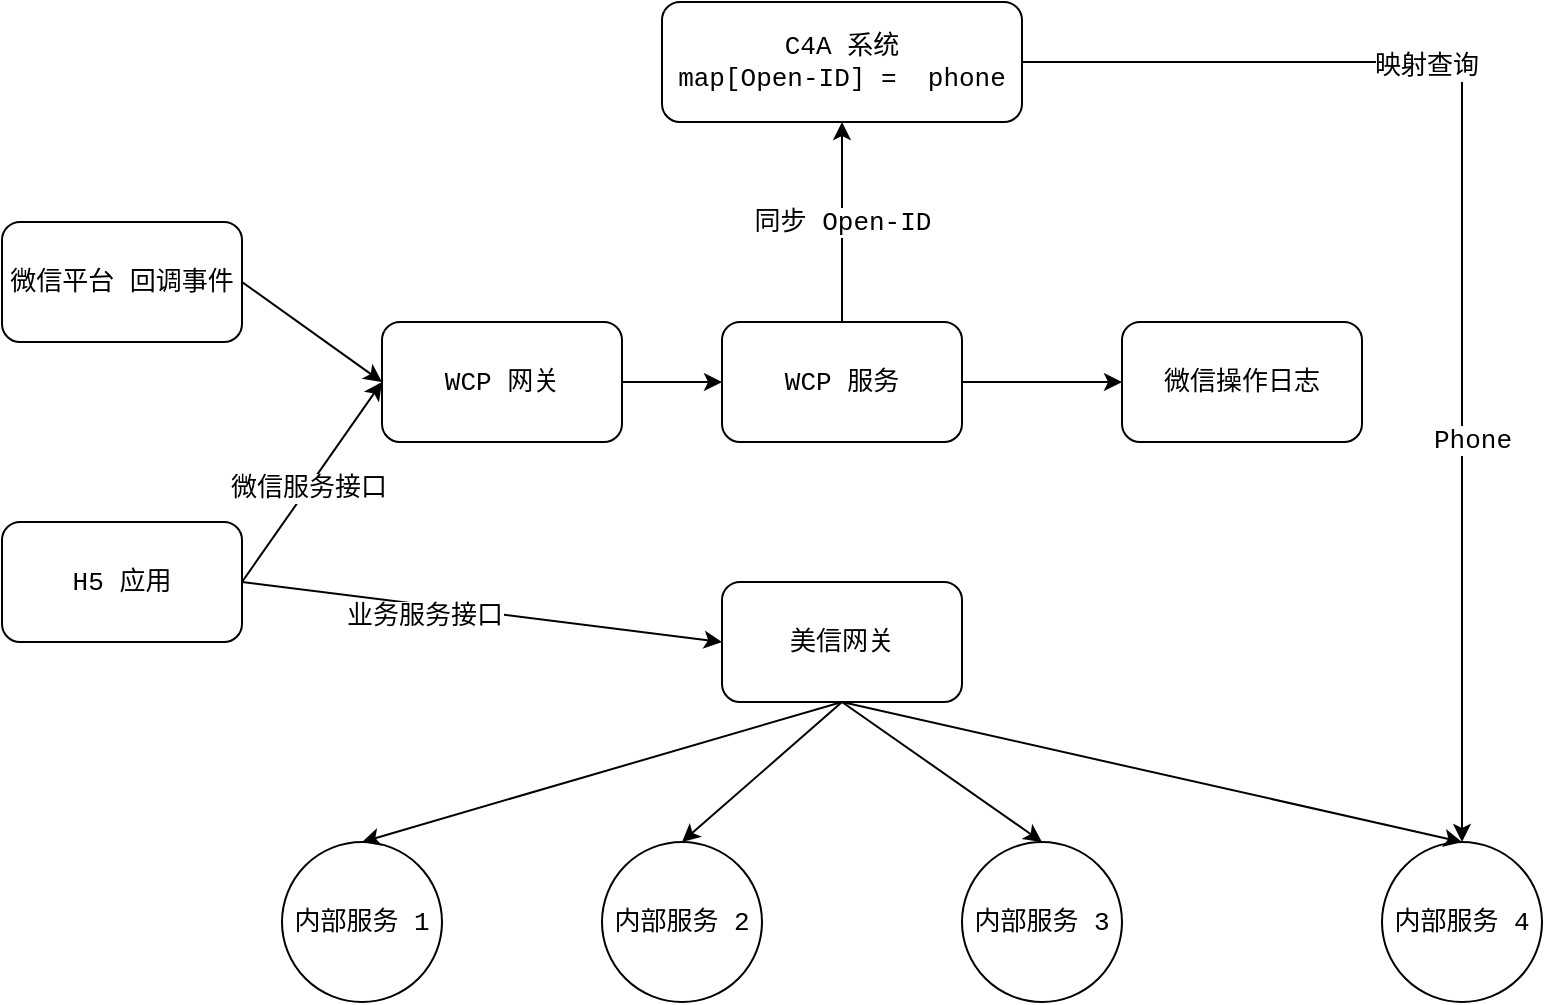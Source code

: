 <mxfile version="16.1.2" type="github">
  <diagram id="RHrAsNl2eKFM6IywQGtZ" name="Page-1">
    <mxGraphModel dx="1426" dy="767" grid="1" gridSize="10" guides="1" tooltips="1" connect="1" arrows="1" fold="1" page="1" pageScale="1" pageWidth="827" pageHeight="1169" math="0" shadow="0">
      <root>
        <mxCell id="0" />
        <mxCell id="1" parent="0" />
        <mxCell id="leEyr6K9Stxe16bYouUU-14" value="微信平台 回调事件" style="rounded=1;whiteSpace=wrap;html=1;fontFamily=Courier New;fontSize=13;" vertex="1" parent="1">
          <mxGeometry x="30" y="130" width="120" height="60" as="geometry" />
        </mxCell>
        <mxCell id="leEyr6K9Stxe16bYouUU-15" value="WCP 服务" style="rounded=1;whiteSpace=wrap;html=1;fontFamily=Courier New;fontSize=13;" vertex="1" parent="1">
          <mxGeometry x="390" y="180" width="120" height="60" as="geometry" />
        </mxCell>
        <mxCell id="leEyr6K9Stxe16bYouUU-18" style="edgeStyle=orthogonalEdgeStyle;rounded=0;orthogonalLoop=1;jettySize=auto;html=1;exitX=1;exitY=0.5;exitDx=0;exitDy=0;entryX=0;entryY=0.5;entryDx=0;entryDy=0;fontFamily=Courier New;fontSize=13;" edge="1" parent="1" source="leEyr6K9Stxe16bYouUU-16" target="leEyr6K9Stxe16bYouUU-15">
          <mxGeometry relative="1" as="geometry" />
        </mxCell>
        <mxCell id="leEyr6K9Stxe16bYouUU-16" value="WCP 网关" style="rounded=1;whiteSpace=wrap;html=1;fontFamily=Courier New;fontSize=13;" vertex="1" parent="1">
          <mxGeometry x="220" y="180" width="120" height="60" as="geometry" />
        </mxCell>
        <mxCell id="leEyr6K9Stxe16bYouUU-19" value="美信网关" style="rounded=1;whiteSpace=wrap;html=1;fontFamily=Courier New;fontSize=13;" vertex="1" parent="1">
          <mxGeometry x="390" y="310" width="120" height="60" as="geometry" />
        </mxCell>
        <mxCell id="leEyr6K9Stxe16bYouUU-21" value="内部服务 1" style="ellipse;whiteSpace=wrap;html=1;aspect=fixed;fontFamily=Courier New;fontSize=13;" vertex="1" parent="1">
          <mxGeometry x="170" y="440" width="80" height="80" as="geometry" />
        </mxCell>
        <mxCell id="leEyr6K9Stxe16bYouUU-22" value="内部服务 2" style="ellipse;whiteSpace=wrap;html=1;aspect=fixed;fontFamily=Courier New;fontSize=13;" vertex="1" parent="1">
          <mxGeometry x="330" y="440" width="80" height="80" as="geometry" />
        </mxCell>
        <mxCell id="leEyr6K9Stxe16bYouUU-23" value="内部服务 3" style="ellipse;whiteSpace=wrap;html=1;aspect=fixed;fontFamily=Courier New;fontSize=13;" vertex="1" parent="1">
          <mxGeometry x="510" y="440" width="80" height="80" as="geometry" />
        </mxCell>
        <mxCell id="leEyr6K9Stxe16bYouUU-24" value="" style="endArrow=classic;html=1;rounded=0;fontFamily=Courier New;entryX=0.5;entryY=0;entryDx=0;entryDy=0;fontSize=13;" edge="1" parent="1" target="leEyr6K9Stxe16bYouUU-21">
          <mxGeometry width="50" height="50" relative="1" as="geometry">
            <mxPoint x="450" y="370" as="sourcePoint" />
            <mxPoint x="270" y="340" as="targetPoint" />
          </mxGeometry>
        </mxCell>
        <mxCell id="leEyr6K9Stxe16bYouUU-25" value="" style="endArrow=classic;html=1;rounded=0;fontFamily=Courier New;exitX=0.5;exitY=1;exitDx=0;exitDy=0;entryX=0.5;entryY=0;entryDx=0;entryDy=0;fontSize=13;" edge="1" parent="1" source="leEyr6K9Stxe16bYouUU-19" target="leEyr6K9Stxe16bYouUU-22">
          <mxGeometry width="50" height="50" relative="1" as="geometry">
            <mxPoint x="230" y="370" as="sourcePoint" />
            <mxPoint x="280" y="320" as="targetPoint" />
          </mxGeometry>
        </mxCell>
        <mxCell id="leEyr6K9Stxe16bYouUU-26" value="" style="endArrow=classic;html=1;rounded=0;fontFamily=Courier New;exitX=0.5;exitY=1;exitDx=0;exitDy=0;entryX=0.5;entryY=0;entryDx=0;entryDy=0;fontSize=13;" edge="1" parent="1" source="leEyr6K9Stxe16bYouUU-19" target="leEyr6K9Stxe16bYouUU-23">
          <mxGeometry width="50" height="50" relative="1" as="geometry">
            <mxPoint x="190" y="370" as="sourcePoint" />
            <mxPoint x="240" y="320" as="targetPoint" />
          </mxGeometry>
        </mxCell>
        <mxCell id="leEyr6K9Stxe16bYouUU-27" value="H5 应用" style="rounded=1;whiteSpace=wrap;html=1;fontFamily=Courier New;fontSize=13;" vertex="1" parent="1">
          <mxGeometry x="30" y="280" width="120" height="60" as="geometry" />
        </mxCell>
        <mxCell id="leEyr6K9Stxe16bYouUU-28" value="" style="endArrow=classic;html=1;rounded=0;fontFamily=Courier New;exitX=1;exitY=0.5;exitDx=0;exitDy=0;entryX=0;entryY=0.5;entryDx=0;entryDy=0;fontSize=13;" edge="1" parent="1" source="leEyr6K9Stxe16bYouUU-27" target="leEyr6K9Stxe16bYouUU-16">
          <mxGeometry width="50" height="50" relative="1" as="geometry">
            <mxPoint x="240" y="370" as="sourcePoint" />
            <mxPoint x="200" y="240" as="targetPoint" />
          </mxGeometry>
        </mxCell>
        <mxCell id="leEyr6K9Stxe16bYouUU-31" value="微信服务接口" style="edgeLabel;html=1;align=center;verticalAlign=middle;resizable=0;points=[];fontFamily=Courier New;fontSize=13;" vertex="1" connectable="0" parent="leEyr6K9Stxe16bYouUU-28">
          <mxGeometry x="-0.059" relative="1" as="geometry">
            <mxPoint as="offset" />
          </mxGeometry>
        </mxCell>
        <mxCell id="leEyr6K9Stxe16bYouUU-29" value="" style="endArrow=classic;html=1;rounded=0;fontFamily=Courier New;exitX=1;exitY=0.5;exitDx=0;exitDy=0;fontSize=13;" edge="1" parent="1" source="leEyr6K9Stxe16bYouUU-14">
          <mxGeometry width="50" height="50" relative="1" as="geometry">
            <mxPoint x="140" y="230" as="sourcePoint" />
            <mxPoint x="220" y="210" as="targetPoint" />
          </mxGeometry>
        </mxCell>
        <mxCell id="leEyr6K9Stxe16bYouUU-30" value="" style="endArrow=classic;html=1;rounded=0;fontFamily=Courier New;exitX=1;exitY=0.5;exitDx=0;exitDy=0;entryX=0;entryY=0.5;entryDx=0;entryDy=0;fontSize=13;" edge="1" parent="1" source="leEyr6K9Stxe16bYouUU-27" target="leEyr6K9Stxe16bYouUU-19">
          <mxGeometry width="50" height="50" relative="1" as="geometry">
            <mxPoint x="230" y="390" as="sourcePoint" />
            <mxPoint x="280" y="340" as="targetPoint" />
          </mxGeometry>
        </mxCell>
        <mxCell id="leEyr6K9Stxe16bYouUU-32" value="业务服务接口" style="edgeLabel;html=1;align=center;verticalAlign=middle;resizable=0;points=[];fontFamily=Courier New;fontSize=13;" vertex="1" connectable="0" parent="leEyr6K9Stxe16bYouUU-30">
          <mxGeometry x="-0.237" y="-5" relative="1" as="geometry">
            <mxPoint as="offset" />
          </mxGeometry>
        </mxCell>
        <mxCell id="leEyr6K9Stxe16bYouUU-33" value="微信操作日志" style="rounded=1;whiteSpace=wrap;html=1;fontFamily=Courier New;fontSize=13;" vertex="1" parent="1">
          <mxGeometry x="590" y="180" width="120" height="60" as="geometry" />
        </mxCell>
        <mxCell id="leEyr6K9Stxe16bYouUU-34" value="" style="endArrow=classic;html=1;rounded=0;fontFamily=Courier New;fontSize=13;exitX=1;exitY=0.5;exitDx=0;exitDy=0;entryX=0;entryY=0.5;entryDx=0;entryDy=0;" edge="1" parent="1" source="leEyr6K9Stxe16bYouUU-15" target="leEyr6K9Stxe16bYouUU-33">
          <mxGeometry width="50" height="50" relative="1" as="geometry">
            <mxPoint x="650" y="370" as="sourcePoint" />
            <mxPoint x="700" y="320" as="targetPoint" />
          </mxGeometry>
        </mxCell>
        <mxCell id="leEyr6K9Stxe16bYouUU-35" value="&lt;div&gt;C4A 系统&lt;/div&gt;&lt;div&gt;map[Open-ID] =&amp;nbsp; phone&lt;/div&gt;" style="rounded=1;whiteSpace=wrap;html=1;fontFamily=Courier New;fontSize=13;" vertex="1" parent="1">
          <mxGeometry x="360" y="20" width="180" height="60" as="geometry" />
        </mxCell>
        <mxCell id="leEyr6K9Stxe16bYouUU-36" value="同步 Open-ID" style="endArrow=classic;html=1;rounded=0;fontFamily=Courier New;fontSize=13;exitX=0.5;exitY=0;exitDx=0;exitDy=0;entryX=0.5;entryY=1;entryDx=0;entryDy=0;" edge="1" parent="1" source="leEyr6K9Stxe16bYouUU-15" target="leEyr6K9Stxe16bYouUU-35">
          <mxGeometry width="50" height="50" relative="1" as="geometry">
            <mxPoint x="580" y="350" as="sourcePoint" />
            <mxPoint x="450" y="140" as="targetPoint" />
          </mxGeometry>
        </mxCell>
        <mxCell id="leEyr6K9Stxe16bYouUU-38" value="内部服务 4" style="ellipse;whiteSpace=wrap;html=1;aspect=fixed;fontFamily=Courier New;fontSize=13;" vertex="1" parent="1">
          <mxGeometry x="720" y="440" width="80" height="80" as="geometry" />
        </mxCell>
        <mxCell id="leEyr6K9Stxe16bYouUU-39" value="" style="endArrow=classic;html=1;rounded=0;fontFamily=Courier New;fontSize=13;exitX=1;exitY=0.5;exitDx=0;exitDy=0;entryX=0.5;entryY=0;entryDx=0;entryDy=0;" edge="1" parent="1" source="leEyr6K9Stxe16bYouUU-35" target="leEyr6K9Stxe16bYouUU-38">
          <mxGeometry width="50" height="50" relative="1" as="geometry">
            <mxPoint x="620" y="100" as="sourcePoint" />
            <mxPoint x="670" y="50" as="targetPoint" />
            <Array as="points">
              <mxPoint x="760" y="50" />
            </Array>
          </mxGeometry>
        </mxCell>
        <mxCell id="leEyr6K9Stxe16bYouUU-41" value="映射查询" style="edgeLabel;html=1;align=center;verticalAlign=middle;resizable=0;points=[];fontSize=13;fontFamily=Courier New;" vertex="1" connectable="0" parent="leEyr6K9Stxe16bYouUU-39">
          <mxGeometry x="-0.339" y="-2" relative="1" as="geometry">
            <mxPoint as="offset" />
          </mxGeometry>
        </mxCell>
        <mxCell id="leEyr6K9Stxe16bYouUU-42" value="Phone" style="edgeLabel;html=1;align=center;verticalAlign=middle;resizable=0;points=[];fontSize=13;fontFamily=Courier New;" vertex="1" connectable="0" parent="leEyr6K9Stxe16bYouUU-39">
          <mxGeometry x="0.339" y="5" relative="1" as="geometry">
            <mxPoint as="offset" />
          </mxGeometry>
        </mxCell>
        <mxCell id="leEyr6K9Stxe16bYouUU-43" value="" style="endArrow=classic;html=1;rounded=0;fontFamily=Courier New;fontSize=13;exitX=0.5;exitY=1;exitDx=0;exitDy=0;entryX=0.5;entryY=0;entryDx=0;entryDy=0;" edge="1" parent="1" source="leEyr6K9Stxe16bYouUU-19" target="leEyr6K9Stxe16bYouUU-38">
          <mxGeometry width="50" height="50" relative="1" as="geometry">
            <mxPoint x="610" y="340" as="sourcePoint" />
            <mxPoint x="760" y="430" as="targetPoint" />
          </mxGeometry>
        </mxCell>
      </root>
    </mxGraphModel>
  </diagram>
</mxfile>
